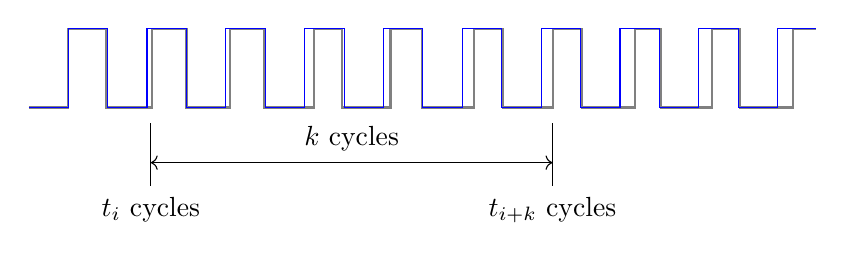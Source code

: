 \begin{tikzpicture}[scale=1]
\draw[gray, thick] (0,0) --(0.01,0) --(0.02,0) --(0.03,0) --(0.04,0) --(0.05,0) --(0.06,0) --(0.07,0) --(0.08,0) --(0.09,0) --(0.1,0) --(0.11,0) --(0.12,0) --(0.13,0) --(0.14,0) --(0.15,0) --(0.16,0) --(0.17,0) --(0.18,0) --(0.19,0) --(0.2,0) --(0.21,0) --(0.22,0) --(0.23,0) --(0.24,0) --(0.25,0) --(0.26,0) --(0.27,0) --(0.28,0) --(0.29,0) --(0.3,0) --(0.31,0) --(0.32,0) --(0.33,0) --(0.34,0) --(0.35,0) --(0.36,0) --(0.37,0) --(0.38,0) --(0.39,0) --(0.4,0) --(0.41,0) --(0.42,0) --(0.43,0) --(0.44,0) --(0.451,0) --(0.461,0) --(0.47,0) --(0.48,0) --(0.49,0) --(0.5,0) --(0.5,1) --(0.5,1) --(0.51,1) --(0.52,1) --(0.53,1) --(0.54,1) --(0.551,1) --(0.561,1) --(0.571,1) --(0.581,1) --(0.591,1) --(0.601,1) --(0.611,1) --(0.621,1) --(0.631,1) --(0.641,1) --(0.651,1) --(0.661,1) --(0.671,1) --(0.681,1) --(0.691,1) --(0.701,1) --(0.711,1) --(0.721,1) --(0.731,1) --(0.741,1) --(0.751,1) --(0.761,1) --(0.771,1) --(0.781,1) --(0.791,1) --(0.801,1) --(0.811,1) --(0.821,1) --(0.831,1) --(0.841,1) --(0.851,1) --(0.861,1) --(0.871,1) --(0.881,1) --(0.891,1) --(0.901,1) --(0.911,1) --(0.921,1) --(0.931,1) --(0.941,1) --(0.951,1) --(0.961,1) --(0.971,1) --(0.981,1) --(0.981,0) --(0.981,0) --(0.991,0) --(1.001,0) --(1.011,0) --(1.021,0) --(1.031,0) --(1.041,0) --(1.051,0) --(1.061,0) --(1.071,0) --(1.081,0) --(1.091,0) --(1.101,0) --(1.111,0) --(1.121,0) --(1.131,0) --(1.141,0) --(1.151,0) --(1.161,0) --(1.171,0) --(1.181,0) --(1.191,0) --(1.201,0) --(1.211,0) --(1.221,0) --(1.231,0) --(1.241,0) --(1.251,0) --(1.261,0) --(1.271,0) --(1.281,0) --(1.291,0) --(1.301,0) --(1.311,0) --(1.321,0) --(1.331,0) --(1.341,0) --(1.351,0) --(1.361,0) --(1.371,0) --(1.381,0) --(1.391,0) --(1.401,0) --(1.411,0) --(1.421,0) --(1.431,0) --(1.441,0) --(1.451,0) --(1.461,0) --(1.471,0) --(1.481,0) --(1.491,0) --(1.502,0) --(1.512,0) --(1.522,0) --(1.532,0) --(1.542,0) --(1.552,0) --(1.562,0) --(1.562,1) --(1.562,1) --(1.572,1) --(1.582,1) --(1.592,1) --(1.602,1) --(1.612,1) --(1.622,1) --(1.632,1) --(1.642,1) --(1.652,1) --(1.662,1) --(1.672,1) --(1.682,1) --(1.692,1) --(1.702,1) --(1.712,1) --(1.722,1) --(1.732,1) --(1.742,1) --(1.752,1) --(1.762,1) --(1.772,1) --(1.782,1) --(1.792,1) --(1.802,1) --(1.812,1) --(1.822,1) --(1.832,1) --(1.842,1) --(1.852,1) --(1.862,1) --(1.872,1) --(1.882,1) --(1.892,1) --(1.902,1) --(1.912,1) --(1.922,1) --(1.932,1) --(1.942,1) --(1.952,1) --(1.962,1) --(1.972,1) --(1.982,1) --(1.992,1) --(2.002,1) --(2.002,0) --(2.002,0) --(2.012,0) --(2.022,0) --(2.032,0) --(2.042,0) --(2.052,0) --(2.062,0) --(2.072,0) --(2.082,0) --(2.092,0) --(2.102,0) --(2.112,0) --(2.122,0) --(2.132,0) --(2.142,0) --(2.152,0) --(2.162,0) --(2.172,0) --(2.182,0) --(2.192,0) --(2.202,0) --(2.212,0) --(2.222,0) --(2.232,0) --(2.242,0) --(2.252,0) --(2.262,0) --(2.272,0) --(2.282,0) --(2.292,0) --(2.302,0) --(2.312,0) --(2.322,0) --(2.332,0) --(2.342,0) --(2.352,0) --(2.362,0) --(2.372,0) --(2.382,0) --(2.392,0) --(2.402,0) --(2.412,0) --(2.422,0) --(2.432,0) --(2.442,0) --(2.452,0) --(2.462,0) --(2.472,0) --(2.482,0) --(2.492,0) --(2.503,0) --(2.513,0) --(2.523,0) --(2.533,0) --(2.543,0) --(2.553,0) --(2.553,1) --(2.553,1) --(2.563,1) --(2.573,1) --(2.583,1) --(2.593,1) --(2.603,1) --(2.613,1) --(2.623,1) --(2.633,1) --(2.643,1) --(2.653,1) --(2.663,1) --(2.673,1) --(2.683,1) --(2.693,1) --(2.703,1) --(2.713,1) --(2.723,1) --(2.733,1) --(2.743,1) --(2.753,1) --(2.763,1) --(2.773,1) --(2.783,1) --(2.793,1) --(2.803,1) --(2.813,1) --(2.823,1) --(2.833,1) --(2.843,1) --(2.853,1) --(2.863,1) --(2.873,1) --(2.883,1) --(2.893,1) --(2.903,1) --(2.913,1) --(2.923,1) --(2.933,1) --(2.943,1) --(2.953,1) --(2.963,1) --(2.973,1) --(2.983,1) --(2.983,0) --(2.983,0) --(2.993,0) --(3.003,0) --(3.013,0) --(3.023,0) --(3.033,0) --(3.043,0) --(3.053,0) --(3.063,0) --(3.073,0) --(3.083,0) --(3.093,0) --(3.103,0) --(3.113,0) --(3.123,0) --(3.133,0) --(3.143,0) --(3.153,0) --(3.163,0) --(3.173,0) --(3.183,0) --(3.193,0) --(3.203,0) --(3.213,0) --(3.223,0) --(3.233,0) --(3.243,0) --(3.253,0) --(3.263,0) --(3.273,0) --(3.283,0) --(3.293,0) --(3.303,0) --(3.313,0) --(3.323,0) --(3.333,0) --(3.343,0) --(3.353,0) --(3.363,0) --(3.373,0) --(3.383,0) --(3.393,0) --(3.403,0) --(3.413,0) --(3.423,0) --(3.433,0) --(3.443,0) --(3.453,0) --(3.463,0) --(3.473,0) --(3.483,0) --(3.493,0) --(3.504,0) --(3.514,0) --(3.524,0) --(3.534,0) --(3.544,0) --(3.554,0) --(3.564,0) --(3.574,0) --(3.584,0) --(3.594,0) --(3.604,0) --(3.614,0) --(3.624,0) --(3.624,1) --(3.624,1) --(3.634,1) --(3.644,1) --(3.654,1) --(3.664,1) --(3.674,1) --(3.684,1) --(3.694,1) --(3.704,1) --(3.714,1) --(3.724,1) --(3.734,1) --(3.744,1) --(3.754,1) --(3.764,1) --(3.774,1) --(3.784,1) --(3.794,1) --(3.804,1) --(3.814,1) --(3.824,1) --(3.834,1) --(3.844,1) --(3.854,1) --(3.864,1) --(3.874,1) --(3.884,1) --(3.894,1) --(3.904,1) --(3.914,1) --(3.924,1) --(3.934,1) --(3.944,1) --(3.954,1) --(3.964,1) --(3.974,1) --(3.974,0) --(3.974,0) --(3.984,0) --(3.994,0) --(4.004,0) --(4.014,0) --(4.024,0) --(4.034,0) --(4.044,0) --(4.054,0) --(4.064,0) --(4.074,0) --(4.084,0) --(4.094,0) --(4.104,0) --(4.114,0) --(4.124,0) --(4.134,0) --(4.144,0) --(4.154,0) --(4.164,0) --(4.174,0) --(4.184,0) --(4.194,0) --(4.204,0) --(4.214,0) --(4.224,0) --(4.234,0) --(4.244,0) --(4.254,0) --(4.264,0) --(4.274,0) --(4.284,0) --(4.294,0) --(4.304,0) --(4.314,0) --(4.324,0) --(4.334,0) --(4.344,0) --(4.354,0) --(4.364,0) --(4.374,0) --(4.384,0) --(4.394,0) --(4.404,0) --(4.414,0) --(4.424,0) --(4.434,0) --(4.444,0) --(4.454,0) --(4.464,0) --(4.474,0) --(4.484,0) --(4.494,0) --(4.505,0) --(4.515,0) --(4.525,0) --(4.535,0) --(4.545,0) --(4.555,0) --(4.565,0) --(4.575,0) --(4.585,0) --(4.595,0) --(4.595,1) --(4.595,1) --(4.605,1) --(4.615,1) --(4.625,1) --(4.635,1) --(4.645,1) --(4.655,1) --(4.665,1) --(4.675,1) --(4.685,1) --(4.695,1) --(4.705,1) --(4.715,1) --(4.725,1) --(4.735,1) --(4.745,1) --(4.755,1) --(4.765,1) --(4.775,1) --(4.785,1) --(4.795,1) --(4.805,1) --(4.815,1) --(4.825,1) --(4.835,1) --(4.845,1) --(4.855,1) --(4.865,1) --(4.875,1) --(4.885,1) --(4.895,1) --(4.905,1) --(4.915,1) --(4.925,1) --(4.935,1) --(4.945,1) --(4.955,1) --(4.965,1) --(4.975,1) --(4.985,1) --(4.995,1) --(4.995,0) --(4.995,0) --(5.005,0) --(5.015,0) --(5.025,0) --(5.035,0) --(5.045,0) --(5.055,0) --(5.065,0) --(5.075,0) --(5.085,0) --(5.095,0) --(5.105,0) --(5.115,0) --(5.125,0) --(5.135,0) --(5.145,0) --(5.155,0) --(5.165,0) --(5.175,0) --(5.185,0) --(5.195,0) --(5.205,0) --(5.215,0) --(5.225,0) --(5.235,0) --(5.245,0) --(5.255,0) --(5.265,0) --(5.275,0) --(5.285,0) --(5.295,0) --(5.305,0) --(5.315,0) --(5.325,0) --(5.335,0) --(5.345,0) --(5.355,0) --(5.365,0) --(5.375,0) --(5.385,0) --(5.395,0) --(5.405,0) --(5.415,0) --(5.425,0) --(5.435,0) --(5.445,0) --(5.455,0) --(5.465,0) --(5.475,0) --(5.485,0) --(5.495,0) --(5.506,0) --(5.516,0) --(5.526,0) --(5.536,0) --(5.546,0) --(5.556,0) --(5.566,0) --(5.576,0) --(5.586,0) --(5.596,0) --(5.606,0) --(5.616,0) --(5.626,0) --(5.636,0) --(5.646,0) --(5.656,0) --(5.656,1) --(5.656,1) --(5.666,1) --(5.676,1) --(5.686,1) --(5.696,1) --(5.706,1) --(5.716,1) --(5.726,1) --(5.736,1) --(5.746,1) --(5.756,1) --(5.766,1) --(5.776,1) --(5.786,1) --(5.796,1) --(5.806,1) --(5.816,1) --(5.826,1) --(5.836,1) --(5.846,1) --(5.856,1) --(5.866,1) --(5.876,1) --(5.886,1) --(5.896,1) --(5.906,1) --(5.916,1) --(5.926,1) --(5.936,1) --(5.946,1) --(5.956,1) --(5.966,1) --(5.976,1) --(5.986,1) --(5.996,1) --(6.006,1) --(6.016,1) --(6.026,1) --(6.026,0) --(6.026,0) --(6.036,0) --(6.046,0) --(6.056,0) --(6.066,0) --(6.076,0) --(6.086,0) --(6.096,0) --(6.106,0) --(6.116,0) --(6.126,0) --(6.136,0) --(6.146,0) --(6.156,0) --(6.166,0) --(6.176,0) --(6.186,0) --(6.196,0) --(6.206,0) --(6.216,0) --(6.226,0) --(6.236,0) --(6.246,0) --(6.256,0) --(6.266,0) --(6.276,0) --(6.286,0) --(6.296,0) --(6.306,0) --(6.316,0) --(6.326,0) --(6.336,0) --(6.346,0) --(6.356,0) --(6.366,0) --(6.376,0) --(6.386,0) --(6.396,0) --(6.406,0) --(6.416,0) --(6.426,0) --(6.436,0) --(6.446,0) --(6.456,0) --(6.466,0) --(6.476,0) --(6.486,0) --(6.496,0) --(6.507,0) --(6.517,0) --(6.527,0) --(6.537,0) --(6.547,0) --(6.557,0) --(6.567,0) --(6.577,0) --(6.587,0) --(6.597,0) --(6.607,0) --(6.617,0) --(6.627,0) --(6.637,0) --(6.647,0) --(6.657,0) --(6.657,1) --(6.657,1) --(6.667,1) --(6.677,1) --(6.687,1) --(6.697,1) --(6.707,1) --(6.717,1) --(6.727,1) --(6.737,1) --(6.747,1) --(6.757,1) --(6.767,1) --(6.777,1) --(6.787,1) --(6.797,1) --(6.807,1) --(6.817,1) --(6.827,1) --(6.837,1) --(6.847,1) --(6.857,1) --(6.867,1) --(6.877,1) --(6.887,1) --(6.897,1) --(6.907,1) --(6.917,1) --(6.927,1) --(6.937,1) --(6.947,1) --(6.957,1) --(6.967,1) --(6.977,1) --(6.987,1) --(6.997,1) --(7.007,1) --(7.017,1) --(7.027,1) --(7.027,0) --(7.027,0) --(7.037,0) --(7.047,0) --(7.057,0) --(7.067,0) --(7.077,0) --(7.087,0) --(7.097,0) --(7.107,0) --(7.117,0) --(7.127,0) --(7.137,0) --(7.147,0) --(7.157,0) --(7.167,0) --(7.177,0) --(7.187,0) --(7.197,0) --(7.207,0) --(7.217,0) --(7.227,0) --(7.237,0) --(7.247,0) --(7.257,0) --(7.267,0) --(7.277,0) --(7.287,0) --(7.297,0) --(7.307,0) --(7.317,0) --(7.327,0) --(7.337,0) --(7.347,0) --(7.357,0) --(7.367,0) --(7.377,0) --(7.387,0) --(7.397,0) --(7.407,0) --(7.417,0) --(7.427,0) --(7.437,0) --(7.447,0) --(7.457,0) --(7.467,0) --(7.477,0) --(7.487,0) --(7.497,0) --(7.508,0) --(7.518,0) --(7.528,0) --(7.538,0) --(7.548,0) --(7.558,0) --(7.568,0) --(7.578,0) --(7.588,0) --(7.598,0) --(7.608,0) --(7.618,0) --(7.628,0) --(7.638,0) --(7.648,0) --(7.658,0) --(7.668,0) --(7.678,0) --(7.688,0) --(7.698,0) --(7.698,1) --(7.698,1) --(7.708,1) --(7.718,1) --(7.728,1) --(7.738,1) --(7.748,1) --(7.758,1) --(7.768,1) --(7.778,1) --(7.788,1) --(7.798,1) --(7.808,1) --(7.818,1) --(7.828,1) --(7.838,1) --(7.848,1) --(7.858,1) --(7.868,1) --(7.878,1) --(7.888,1) --(7.898,1) --(7.908,1) --(7.918,1) --(7.928,1) --(7.938,1) --(7.948,1) --(7.958,1) --(7.968,1) --(7.978,1) --(7.988,1) --(7.998,1) --(8.008,1) --(8.018,1) --(8.028,1) --(8.028,0) --(8.028,0) --(8.038,0) --(8.048,0) --(8.058,0) --(8.068,0) --(8.078,0) --(8.088,0) --(8.098,0) --(8.108,0) --(8.118,0) --(8.128,0) --(8.138,0) --(8.148,0) --(8.158,0) --(8.168,0) --(8.178,0) --(8.188,0) --(8.198,0) --(8.208,0) --(8.218,0) --(8.228,0) --(8.238,0) --(8.248,0) --(8.258,0) --(8.268,0) --(8.278,0) --(8.288,0) --(8.298,0) --(8.308,0) --(8.318,0) --(8.328,0) --(8.338,0) --(8.348,0) --(8.358,0) --(8.368,0) --(8.378,0) --(8.388,0) --(8.398,0) --(8.408,0) --(8.418,0) --(8.428,0) --(8.438,0) --(8.448,0) --(8.458,0) --(8.468,0) --(8.478,0) --(8.488,0) --(8.498,0) --(8.509,0) --(8.519,0) --(8.529,0) --(8.539,0) --(8.549,0) --(8.559,0) --(8.569,0) --(8.579,0) --(8.589,0) --(8.599,0) --(8.609,0) --(8.619,0) --(8.629,0) --(8.639,0) --(8.649,0) --(8.659,0) --(8.669,0) --(8.679,0) --(8.679,1) --(8.679,1) --(8.689,1) --(8.699,1) --(8.709,1) --(8.719,1) --(8.729,1) --(8.739,1) --(8.749,1) --(8.759,1) --(8.769,1) --(8.779,1) --(8.789,1) --(8.799,1) --(8.809,1) --(8.819,1) --(8.829,1) --(8.839,1) --(8.849,1) --(8.859,1) --(8.869,1) --(8.879,1) --(8.889,1) --(8.899,1) --(8.909,1) --(8.919,1) --(8.929,1) --(8.939,1) --(8.949,1) --(8.959,1) --(8.969,1) --(8.979,1) --(8.989,1) --(8.999,1) --(9.009,1) --(9.019,1) --(9.029,1) --(9.029,0) --(9.029,0) --(9.039,0) --(9.049,0) --(9.059,0) --(9.069,0) --(9.079,0) --(9.089,0) --(9.099,0) --(9.109,0) --(9.119,0) --(9.129,0) --(9.139,0) --(9.149,0) --(9.159,0) --(9.169,0) --(9.179,0) --(9.189,0) --(9.199,0) --(9.209,0) --(9.219,0) --(9.229,0) --(9.239,0) --(9.249,0) --(9.259,0) --(9.269,0) --(9.279,0) --(9.289,0) --(9.299,0) --(9.309,0) --(9.319,0) --(9.329,0) --(9.339,0) --(9.349,0) --(9.359,0) --(9.369,0) --(9.379,0) --(9.389,0) --(9.399,0) --(9.409,0) --(9.419,0) --(9.429,0) --(9.439,0) --(9.449,0) --(9.459,0) --(9.469,0) --(9.479,0) --(9.489,0) --(9.499,0) --(9.51,0) --(9.52,0) --(9.53,0) --(9.54,0) --(9.55,0) --(9.56,0) --(9.57,0) --(9.58,0) --(9.59,0) --(9.6,0) --(9.61,0) --(9.62,0) --(9.63,0) --(9.64,0) --(9.65,0) --(9.66,0) --(9.67,0) --(9.68,0) --(9.69,0) --(9.7,0) --(9.71,0) --(9.71,1) --(9.71,1) --(9.72,1) --(9.73,1) --(9.74,1) --(9.75,1) --(9.76,1) --(9.77,1) --(9.78,1) --(9.79,1) --(9.8,1) --(9.81,1) --(9.82,1) --(9.83,1) --(9.84,1) --(9.85,1) --(9.86,1) --(9.87,1) --(9.88,1) --(9.89,1) --(9.9,1) --(9.91,1) --(9.92,1) --(9.93,1) --(9.94,1) --(9.95,1) --(9.96,1) --(9.97,1) --(9.98,1) --(9.99,1) --(10,1);


\draw[blue] (0,0) --(0.01,0) --(0.02,0) --(0.03,0) --(0.04,0) --(0.05,0) --(0.06,0) --(0.07,0) --(0.08,0) --(0.09,0) --(0.1,0) --(0.11,0) --(0.12,0) --(0.13,0) --(0.14,0) --(0.15,0) --(0.16,0) --(0.17,0) --(0.18,0) --(0.19,0) --(0.2,0) --(0.21,0) --(0.22,0) --(0.23,0) --(0.24,0) --(0.25,0) --(0.26,0) --(0.27,0) --(0.28,0) --(0.29,0) --(0.3,0) --(0.31,0) --(0.32,0) --(0.33,0) --(0.34,0) --(0.35,0) --(0.36,0) --(0.37,0) --(0.38,0) --(0.39,0) --(0.4,0) --(0.41,0) --(0.42,0) --(0.43,0) --(0.44,0) --(0.451,0) --(0.461,0) --(0.47,0) --(0.48,0) --(0.49,0) --(0.5,0) --(0.5,1) --(0.5,1) --(0.51,1) --(0.52,1) --(0.53,1) --(0.54,1) --(0.551,1) --(0.561,1) --(0.571,1) --(0.581,1) --(0.591,1) --(0.601,1) --(0.611,1) --(0.621,1) --(0.631,1) --(0.641,1) --(0.651,1) --(0.661,1) --(0.671,1) --(0.681,1) --(0.691,1) --(0.701,1) --(0.711,1) --(0.721,1) --(0.731,1) --(0.741,1) --(0.751,1) --(0.761,1) --(0.771,1) --(0.781,1) --(0.791,1) --(0.801,1) --(0.811,1) --(0.821,1) --(0.831,1) --(0.841,1) --(0.851,1) --(0.861,1) --(0.871,1) --(0.881,1) --(0.891,1) --(0.901,1) --(0.911,1) --(0.921,1) --(0.931,1) --(0.941,1) --(0.951,1) --(0.961,1) --(0.971,1) --(0.981,1) --(0.991,1) --(1.001,1) --(1.001,0) --(1.001,0) --(1.011,0) --(1.021,0) --(1.031,0) --(1.041,0) --(1.051,0) --(1.061,0) --(1.071,0) --(1.081,0) --(1.091,0) --(1.101,0) --(1.111,0) --(1.121,0) --(1.131,0) --(1.141,0) --(1.151,0) --(1.161,0) --(1.171,0) --(1.181,0) --(1.191,0) --(1.201,0) --(1.211,0) --(1.221,0) --(1.231,0) --(1.241,0) --(1.251,0) --(1.261,0) --(1.271,0) --(1.281,0) --(1.291,0) --(1.301,0) --(1.311,0) --(1.321,0) --(1.331,0) --(1.341,0) --(1.351,0) --(1.361,0) --(1.371,0) --(1.381,0) --(1.391,0) --(1.401,0) --(1.411,0) --(1.421,0) --(1.431,0) --(1.441,0) --(1.451,0) --(1.461,0) --(1.471,0) --(1.481,0) --(1.491,0) --(1.502,0) --(1.502,1) --(1.502,1) --(1.512,1) --(1.522,1) --(1.532,1) --(1.542,1) --(1.552,1) --(1.562,1) --(1.572,1) --(1.582,1) --(1.592,1) --(1.602,1) --(1.612,1) --(1.622,1) --(1.632,1) --(1.642,1) --(1.652,1) --(1.662,1) --(1.672,1) --(1.682,1) --(1.692,1) --(1.702,1) --(1.712,1) --(1.722,1) --(1.732,1) --(1.742,1) --(1.752,1) --(1.762,1) --(1.772,1) --(1.782,1) --(1.792,1) --(1.802,1) --(1.812,1) --(1.822,1) --(1.832,1) --(1.842,1) --(1.852,1) --(1.862,1) --(1.872,1) --(1.882,1) --(1.892,1) --(1.902,1) --(1.912,1) --(1.922,1) --(1.932,1) --(1.942,1) --(1.952,1) --(1.962,1) --(1.972,1) --(1.982,1) --(1.992,1) --(2.002,1) --(2.002,0) --(2.002,0) --(2.012,0) --(2.022,0) --(2.032,0) --(2.042,0) --(2.052,0) --(2.062,0) --(2.072,0) --(2.082,0) --(2.092,0) --(2.102,0) --(2.112,0) --(2.122,0) --(2.132,0) --(2.142,0) --(2.152,0) --(2.162,0) --(2.172,0) --(2.182,0) --(2.192,0) --(2.202,0) --(2.212,0) --(2.222,0) --(2.232,0) --(2.242,0) --(2.252,0) --(2.262,0) --(2.272,0) --(2.282,0) --(2.292,0) --(2.302,0) --(2.312,0) --(2.322,0) --(2.332,0) --(2.342,0) --(2.352,0) --(2.362,0) --(2.372,0) --(2.382,0) --(2.392,0) --(2.402,0) --(2.412,0) --(2.422,0) --(2.432,0) --(2.442,0) --(2.452,0) --(2.462,0) --(2.472,0) --(2.482,0) --(2.492,0) --(2.503,0) --(2.503,1) --(2.503,1) --(2.513,1) --(2.523,1) --(2.533,1) --(2.543,1) --(2.553,1) --(2.563,1) --(2.573,1) --(2.583,1) --(2.593,1) --(2.603,1) --(2.613,1) --(2.623,1) --(2.633,1) --(2.643,1) --(2.653,1) --(2.663,1) --(2.673,1) --(2.683,1) --(2.693,1) --(2.703,1) --(2.713,1) --(2.723,1) --(2.733,1) --(2.743,1) --(2.753,1) --(2.763,1) --(2.773,1) --(2.783,1) --(2.793,1) --(2.803,1) --(2.813,1) --(2.823,1) --(2.833,1) --(2.843,1) --(2.853,1) --(2.863,1) --(2.873,1) --(2.883,1) --(2.893,1) --(2.903,1) --(2.913,1) --(2.923,1) --(2.933,1) --(2.943,1) --(2.953,1) --(2.963,1) --(2.973,1) --(2.983,1) --(2.993,1) --(3.003,1) --(3.003,0) --(3.003,0) --(3.013,0) --(3.023,0) --(3.033,0) --(3.043,0) --(3.053,0) --(3.063,0) --(3.073,0) --(3.083,0) --(3.093,0) --(3.103,0) --(3.113,0) --(3.123,0) --(3.133,0) --(3.143,0) --(3.153,0) --(3.163,0) --(3.173,0) --(3.183,0) --(3.193,0) --(3.203,0) --(3.213,0) --(3.223,0) --(3.233,0) --(3.243,0) --(3.253,0) --(3.263,0) --(3.273,0) --(3.283,0) --(3.293,0) --(3.303,0) --(3.313,0) --(3.323,0) --(3.333,0) --(3.343,0) --(3.353,0) --(3.363,0) --(3.373,0) --(3.383,0) --(3.393,0) --(3.403,0) --(3.413,0) --(3.423,0) --(3.433,0) --(3.443,0) --(3.453,0) --(3.463,0) --(3.473,0) --(3.483,0) --(3.493,0) --(3.504,0) --(3.504,1) --(3.504,1) --(3.514,1) --(3.524,1) --(3.534,1) --(3.544,1) --(3.554,1) --(3.564,1) --(3.574,1) --(3.584,1) --(3.594,1) --(3.604,1) --(3.614,1) --(3.624,1) --(3.634,1) --(3.644,1) --(3.654,1) --(3.664,1) --(3.674,1) --(3.684,1) --(3.694,1) --(3.704,1) --(3.714,1) --(3.724,1) --(3.734,1) --(3.744,1) --(3.754,1) --(3.764,1) --(3.774,1) --(3.784,1) --(3.794,1) --(3.804,1) --(3.814,1) --(3.824,1) --(3.834,1) --(3.844,1) --(3.854,1) --(3.864,1) --(3.874,1) --(3.884,1) --(3.894,1) --(3.904,1) --(3.914,1) --(3.924,1) --(3.934,1) --(3.944,1) --(3.954,1) --(3.964,1) --(3.974,1) --(3.984,1) --(3.994,1) --(4.004,1) --(4.004,0) --(4.004,0) --(4.014,0) --(4.024,0) --(4.034,0) --(4.044,0) --(4.054,0) --(4.064,0) --(4.074,0) --(4.084,0) --(4.094,0) --(4.104,0) --(4.114,0) --(4.124,0) --(4.134,0) --(4.144,0) --(4.154,0) --(4.164,0) --(4.174,0) --(4.184,0) --(4.194,0) --(4.204,0) --(4.214,0) --(4.224,0) --(4.234,0) --(4.244,0) --(4.254,0) --(4.264,0) --(4.274,0) --(4.284,0) --(4.294,0) --(4.304,0) --(4.314,0) --(4.324,0) --(4.334,0) --(4.344,0) --(4.354,0) --(4.364,0) --(4.374,0) --(4.384,0) --(4.394,0) --(4.404,0) --(4.414,0) --(4.424,0) --(4.434,0) --(4.444,0) --(4.454,0) --(4.464,0) --(4.474,0) --(4.484,0) --(4.494,0) --(4.505,0) --(4.505,1) --(4.505,1) --(4.515,1) --(4.525,1) --(4.535,1) --(4.545,1) --(4.555,1) --(4.565,1) --(4.575,1) --(4.585,1) --(4.595,1) --(4.605,1) --(4.615,1) --(4.625,1) --(4.635,1) --(4.645,1) --(4.655,1) --(4.665,1) --(4.675,1) --(4.685,1) --(4.695,1) --(4.705,1) --(4.715,1) --(4.725,1) --(4.735,1) --(4.745,1) --(4.755,1) --(4.765,1) --(4.775,1) --(4.785,1) --(4.795,1) --(4.805,1) --(4.815,1) --(4.825,1) --(4.835,1) --(4.845,1) --(4.855,1) --(4.865,1) --(4.875,1) --(4.885,1) --(4.895,1) --(4.905,1) --(4.915,1) --(4.925,1) --(4.935,1) --(4.945,1) --(4.955,1) --(4.965,1) --(4.975,1) --(4.985,1) --(4.995,1) --(5.005,1) --(5.005,0) --(5.005,0) --(5.015,0) --(5.025,0) --(5.035,0) --(5.045,0) --(5.055,0) --(5.065,0) --(5.075,0) --(5.085,0) --(5.095,0) --(5.105,0) --(5.115,0) --(5.125,0) --(5.135,0) --(5.145,0) --(5.155,0) --(5.165,0) --(5.175,0) --(5.185,0) --(5.195,0) --(5.205,0) --(5.215,0) --(5.225,0) --(5.235,0) --(5.245,0) --(5.255,0) --(5.265,0) --(5.275,0) --(5.285,0) --(5.295,0) --(5.305,0) --(5.315,0) --(5.325,0) --(5.335,0) --(5.345,0) --(5.355,0) --(5.365,0) --(5.375,0) --(5.385,0) --(5.395,0) --(5.405,0) --(5.415,0) --(5.425,0) --(5.435,0) --(5.445,0) --(5.455,0) --(5.465,0) --(5.475,0) --(5.485,0) --(5.495,0) --(5.506,0) --(5.506,1) --(5.506,1) --(5.516,1) --(5.526,1) --(5.536,1) --(5.546,1) --(5.556,1) --(5.566,1) --(5.576,1) --(5.586,1) --(5.596,1) --(5.606,1) --(5.616,1) --(5.626,1) --(5.636,1) --(5.646,1) --(5.656,1) --(5.666,1) --(5.676,1) --(5.686,1) --(5.696,1) --(5.706,1) --(5.716,1) --(5.726,1) --(5.736,1) --(5.746,1) --(5.756,1) --(5.766,1) --(5.776,1) --(5.786,1) --(5.796,1) --(5.806,1) --(5.816,1) --(5.826,1) --(5.836,1) --(5.846,1) --(5.856,1) --(5.866,1) --(5.876,1) --(5.886,1) --(5.896,1) --(5.906,1) --(5.916,1) --(5.926,1) --(5.936,1) --(5.946,1) --(5.956,1) --(5.966,1) --(5.976,1) --(5.986,1) --(5.996,1) --(6.006,1) --(6.006,0) --(6.006,0) --(6.016,0) --(6.026,0) --(6.036,0) --(6.046,0) --(6.056,0) --(6.066,0) --(6.076,0) --(6.086,0) --(6.096,0) --(6.106,0) --(6.116,0) --(6.126,0) --(6.136,0) --(6.146,0) --(6.156,0) --(6.166,0) --(6.176,0) --(6.186,0) --(6.196,0) --(6.206,0) --(6.216,0) --(6.226,0) --(6.236,0) --(6.246,0) --(6.256,0) --(6.266,0) --(6.276,0) --(6.286,0) --(6.296,0) --(6.306,0) --(6.316,0) --(6.326,0) --(6.336,0) --(6.346,0) --(6.356,0) --(6.366,0) --(6.376,0) --(6.386,0) --(6.396,0) --(6.406,0) --(6.416,0) --(6.426,0) --(6.436,0) --(6.446,0) --(6.456,0) --(6.466,0) --(6.476,0) --(6.486,0) --(6.496,0) --(6.507,0) --(6.507,1) --(6.507,1) --(6.517,1) --(6.527,1) --(6.537,1) --(6.547,1) --(6.557,1) --(6.567,1) --(6.577,1) --(6.587,1) --(6.597,1) --(6.607,1) --(6.617,1) --(6.627,1) --(6.637,1) --(6.647,1) --(6.657,1) --(6.667,1) --(6.677,1) --(6.687,1) --(6.697,1) --(6.707,1) --(6.717,1) --(6.727,1) --(6.737,1) --(6.747,1) --(6.757,1) --(6.767,1) --(6.777,1) --(6.787,1) --(6.797,1) --(6.807,1) --(6.817,1) --(6.827,1) --(6.837,1) --(6.847,1) --(6.857,1) --(6.867,1) --(6.877,1) --(6.887,1) --(6.897,1) --(6.907,1) --(6.917,1) --(6.927,1) --(6.937,1) --(6.947,1) --(6.957,1) --(6.967,1) --(6.977,1) --(6.987,1) --(6.997,1) --(7.007,1) --(7.007,0) --(7.007,0) --(7.017,0) --(7.027,0) --(7.037,0) --(7.047,0) --(7.057,0) --(7.067,0) --(7.077,0) --(7.087,0) --(7.097,0) --(7.107,0) --(7.117,0) --(7.127,0) --(7.137,0) --(7.147,0) --(7.157,0) --(7.167,0) --(7.177,0) --(7.187,0) --(7.197,0) --(7.207,0) --(7.217,0) --(7.227,0) --(7.237,0) --(7.247,0) --(7.257,0) --(7.267,0) --(7.277,0) --(7.287,0) --(7.297,0) --(7.307,0) --(7.317,0) --(7.327,0) --(7.337,0) --(7.347,0) --(7.357,0) --(7.367,0) --(7.377,0) --(7.387,0) --(7.397,0) --(7.407,0) --(7.417,0) --(7.427,0) --(7.437,0) --(7.447,0) --(7.457,0) --(7.467,0) --(7.477,0) --(7.487,0) --(7.497,0) --(7.508,0) --(7.508,1) --(7.508,1) --(7.518,1) --(7.528,1) --(7.538,1) --(7.548,1) --(7.558,1) --(7.568,1) --(7.578,1) --(7.588,1) --(7.598,1) --(7.608,1) --(7.618,1) --(7.628,1) --(7.638,1) --(7.648,1) --(7.658,1) --(7.668,1) --(7.678,1) --(7.688,1) --(7.698,1) --(7.708,1) --(7.718,1) --(7.728,1) --(7.738,1) --(7.748,1) --(7.758,1) --(7.768,1) --(7.778,1) --(7.788,1) --(7.798,1) --(7.808,1) --(7.818,1) --(7.828,1) --(7.838,1) --(7.848,1) --(7.858,1) --(7.868,1) --(7.878,1) --(7.888,1) --(7.898,1) --(7.908,1) --(7.918,1) --(7.928,1) --(7.938,1) --(7.948,1) --(7.958,1) --(7.968,1) --(7.978,1) --(7.988,1) --(7.998,1) --(8.008,1) --(8.008,0) --(8.008,0) --(8.018,0) --(8.028,0) --(8.038,0) --(8.048,0) --(8.058,0) --(8.068,0) --(8.078,0) --(8.088,0) --(8.098,0) --(8.108,0) --(8.118,0) --(8.128,0) --(8.138,0) --(8.148,0) --(8.158,0) --(8.168,0) --(8.178,0) --(8.188,0) --(8.198,0) --(8.208,0) --(8.218,0) --(8.228,0) --(8.238,0) --(8.248,0) --(8.258,0) --(8.268,0) --(8.278,0) --(8.288,0) --(8.298,0) --(8.308,0) --(8.318,0) --(8.328,0) --(8.338,0) --(8.348,0) --(8.358,0) --(8.368,0) --(8.378,0) --(8.388,0) --(8.398,0) --(8.408,0) --(8.418,0) --(8.428,0) --(8.438,0) --(8.448,0) --(8.458,0) --(8.468,0) --(8.478,0) --(8.488,0) --(8.498,0) --(8.509,0) --(8.509,1) --(8.509,1) --(8.519,1) --(8.529,1) --(8.539,1) --(8.549,1) --(8.559,1) --(8.569,1) --(8.579,1) --(8.589,1) --(8.599,1) --(8.609,1) --(8.619,1) --(8.629,1) --(8.639,1) --(8.649,1) --(8.659,1) --(8.669,1) --(8.679,1) --(8.689,1) --(8.699,1) --(8.709,1) --(8.719,1) --(8.729,1) --(8.739,1) --(8.749,1) --(8.759,1) --(8.769,1) --(8.779,1) --(8.789,1) --(8.799,1) --(8.809,1) --(8.819,1) --(8.829,1) --(8.839,1) --(8.849,1) --(8.859,1) --(8.869,1) --(8.879,1) --(8.889,1) --(8.899,1) --(8.909,1) --(8.919,1) --(8.929,1) --(8.939,1) --(8.949,1) --(8.959,1) --(8.969,1) --(8.979,1) --(8.989,1) --(8.999,1) --(9.009,1) --(9.009,0) --(9.009,0) --(9.019,0) --(9.029,0) --(9.039,0) --(9.049,0) --(9.059,0) --(9.069,0) --(9.079,0) --(9.089,0) --(9.099,0) --(9.109,0) --(9.119,0) --(9.129,0) --(9.139,0) --(9.149,0) --(9.159,0) --(9.169,0) --(9.179,0) --(9.189,0) --(9.199,0) --(9.209,0) --(9.219,0) --(9.229,0) --(9.239,0) --(9.249,0) --(9.259,0) --(9.269,0) --(9.279,0) --(9.289,0) --(9.299,0) --(9.309,0) --(9.319,0) --(9.329,0) --(9.339,0) --(9.349,0) --(9.359,0) --(9.369,0) --(9.379,0) --(9.389,0) --(9.399,0) --(9.409,0) --(9.419,0) --(9.429,0) --(9.439,0) --(9.449,0) --(9.459,0) --(9.469,0) --(9.479,0) --(9.489,0) --(9.499,0) --(9.51,0) --(9.51,1) --(9.51,1) --(9.52,1) --(9.53,1) --(9.54,1) --(9.55,1) --(9.56,1) --(9.57,1) --(9.58,1) --(9.59,1) --(9.6,1) --(9.61,1) --(9.62,1) --(9.63,1) --(9.64,1) --(9.65,1) --(9.66,1) --(9.67,1) --(9.68,1) --(9.69,1) --(9.7,1) --(9.71,1) --(9.72,1) --(9.73,1) --(9.74,1) --(9.75,1) --(9.76,1) --(9.77,1) --(9.78,1) --(9.79,1) --(9.8,1) --(9.81,1) --(9.82,1) --(9.83,1) --(9.84,1) --(9.85,1) --(9.86,1) --(9.87,1) --(9.88,1) --(9.89,1) --(9.9,1) --(9.91,1) --(9.92,1) --(9.93,1) --(9.94,1) --(9.95,1) --(9.96,1) --(9.97,1) --(9.98,1) --(9.99,1) --(10,1);


\draw (1.55,-0.2) -- (1.55,-1);
\draw (6.65,-0.2) -- (6.65,-1);
\draw[<->] (1.55,-0.7) -- (6.65,-0.7);
\node (deltat1) at (4.1,-0.4) {$k$ cycles};
\node (ti) at (1.55,-1.3) {$t_i$ cycles};
\node (tik) at (6.65,-1.3) {$t_{i+k}$ cycles};








\end{tikzpicture}
